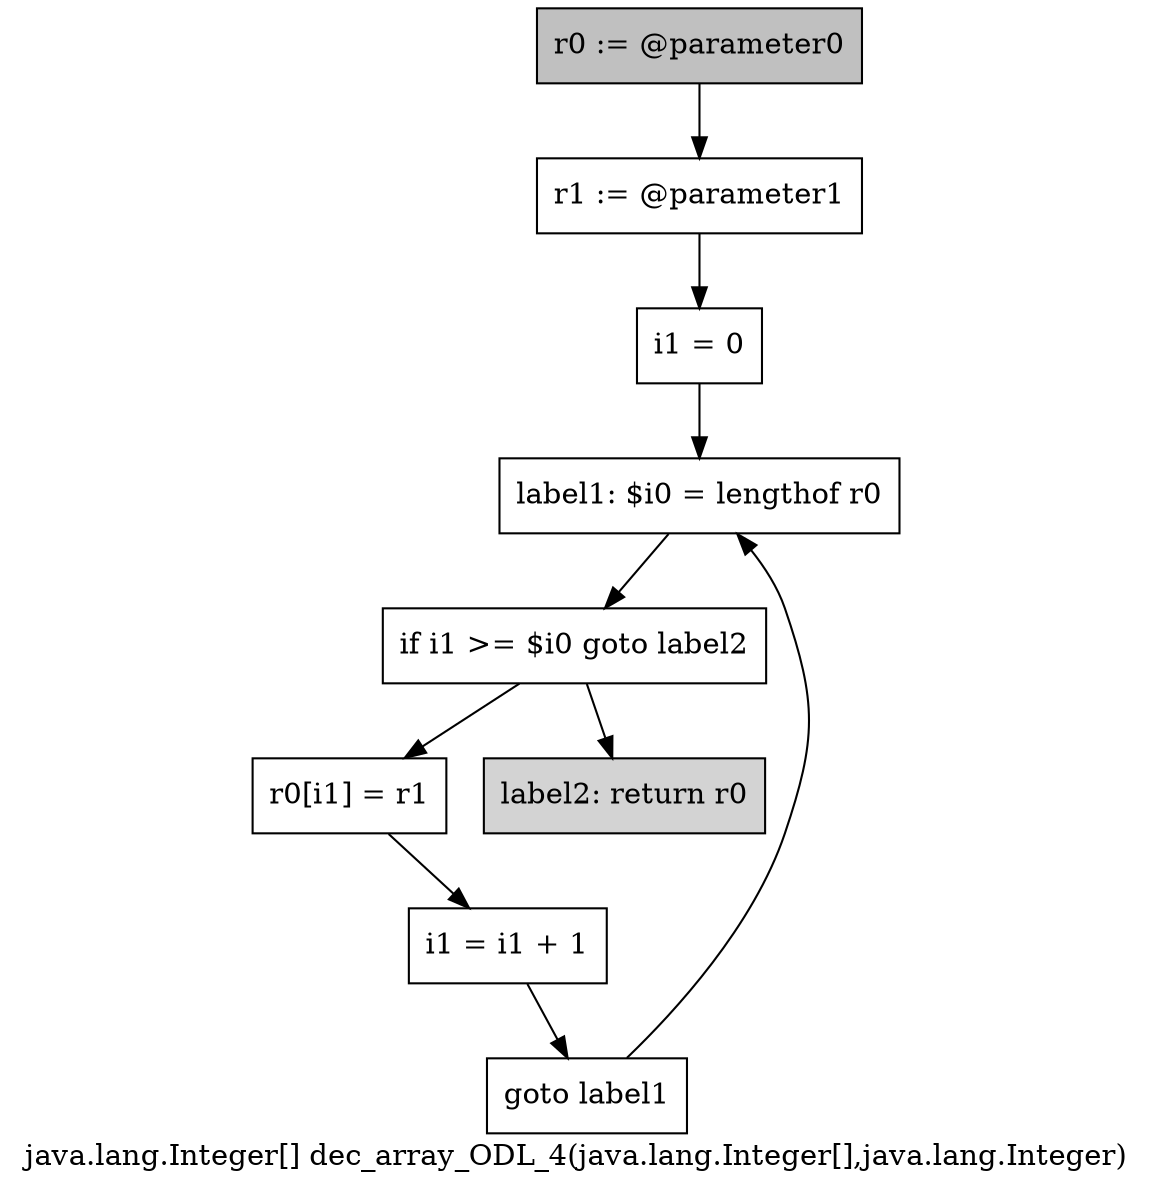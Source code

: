 digraph "java.lang.Integer[] dec_array_ODL_4(java.lang.Integer[],java.lang.Integer)" {
    label="java.lang.Integer[] dec_array_ODL_4(java.lang.Integer[],java.lang.Integer)";
    node [shape=box];
    "0" [style=filled,fillcolor=gray,label="r0 := @parameter0",];
    "1" [label="r1 := @parameter1",];
    "0"->"1";
    "2" [label="i1 = 0",];
    "1"->"2";
    "3" [label="label1: $i0 = lengthof r0",];
    "2"->"3";
    "4" [label="if i1 >= $i0 goto label2",];
    "3"->"4";
    "5" [label="r0[i1] = r1",];
    "4"->"5";
    "8" [style=filled,fillcolor=lightgray,label="label2: return r0",];
    "4"->"8";
    "6" [label="i1 = i1 + 1",];
    "5"->"6";
    "7" [label="goto label1",];
    "6"->"7";
    "7"->"3";
}
